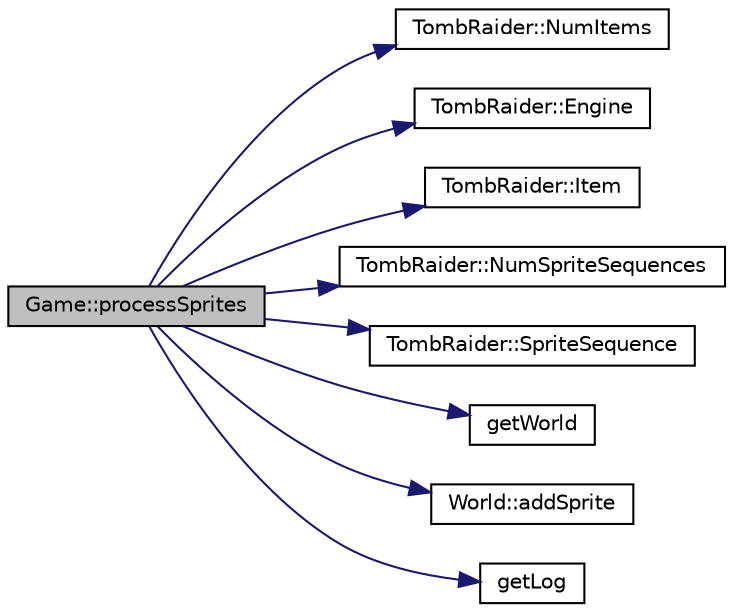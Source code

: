 digraph "Game::processSprites"
{
 // INTERACTIVE_SVG=YES
  edge [fontname="Helvetica",fontsize="10",labelfontname="Helvetica",labelfontsize="10"];
  node [fontname="Helvetica",fontsize="10",shape=record];
  rankdir="LR";
  Node1 [label="Game::processSprites",height=0.2,width=0.4,color="black", fillcolor="grey75", style="filled" fontcolor="black"];
  Node1 -> Node2 [color="midnightblue",fontsize="10",style="solid",fontname="Helvetica"];
  Node2 [label="TombRaider::NumItems",height=0.2,width=0.4,color="black", fillcolor="white", style="filled",URL="$class_tomb_raider.html#a0cac42cf9c0c64165728f3d397d1fd14"];
  Node1 -> Node3 [color="midnightblue",fontsize="10",style="solid",fontname="Helvetica"];
  Node3 [label="TombRaider::Engine",height=0.2,width=0.4,color="black", fillcolor="white", style="filled",URL="$class_tomb_raider.html#aa020667e2394f5c3a8173ee0231ef0fb"];
  Node1 -> Node4 [color="midnightblue",fontsize="10",style="solid",fontname="Helvetica"];
  Node4 [label="TombRaider::Item",height=0.2,width=0.4,color="black", fillcolor="white", style="filled",URL="$class_tomb_raider.html#a658c818d556c4f8fe0a5214d1b95eacf"];
  Node1 -> Node5 [color="midnightblue",fontsize="10",style="solid",fontname="Helvetica"];
  Node5 [label="TombRaider::NumSpriteSequences",height=0.2,width=0.4,color="black", fillcolor="white", style="filled",URL="$class_tomb_raider.html#a6ea5c5a13f452cfbeb12c1d7a3dd6684"];
  Node1 -> Node6 [color="midnightblue",fontsize="10",style="solid",fontname="Helvetica"];
  Node6 [label="TombRaider::SpriteSequence",height=0.2,width=0.4,color="black", fillcolor="white", style="filled",URL="$class_tomb_raider.html#ad20a248ea66fba4ce10454a41bc2a17a"];
  Node1 -> Node7 [color="midnightblue",fontsize="10",style="solid",fontname="Helvetica"];
  Node7 [label="getWorld",height=0.2,width=0.4,color="black", fillcolor="white", style="filled",URL="$_world_8h.html#abea1a794341f4259c16d914064e97528"];
  Node1 -> Node8 [color="midnightblue",fontsize="10",style="solid",fontname="Helvetica"];
  Node8 [label="World::addSprite",height=0.2,width=0.4,color="black", fillcolor="white", style="filled",URL="$class_world.html#a60d5fe41cc04548b96e93ff377ac6839"];
  Node1 -> Node9 [color="midnightblue",fontsize="10",style="solid",fontname="Helvetica"];
  Node9 [label="getLog",height=0.2,width=0.4,color="black", fillcolor="white", style="filled",URL="$_log_8h.html#aa2f604b13755d77658307017af86624a"];
}
